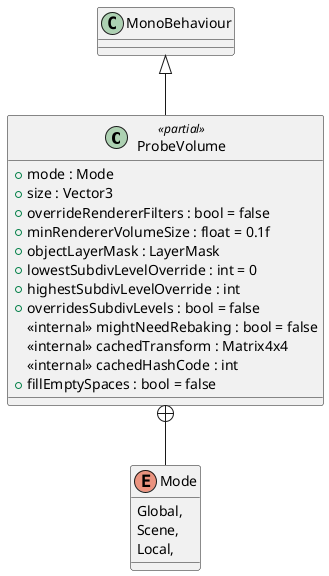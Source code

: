 @startuml
class ProbeVolume <<partial>> {
    + mode : Mode
    + size : Vector3
    + overrideRendererFilters : bool = false
    + minRendererVolumeSize : float = 0.1f
    + objectLayerMask : LayerMask
    + lowestSubdivLevelOverride : int = 0
    + highestSubdivLevelOverride : int
    + overridesSubdivLevels : bool = false
    <<internal>> mightNeedRebaking : bool = false
    <<internal>> cachedTransform : Matrix4x4
    <<internal>> cachedHashCode : int
    + fillEmptySpaces : bool = false
}
enum Mode {
    Global,
    Scene,
    Local,
}
MonoBehaviour <|-- ProbeVolume
ProbeVolume +-- Mode
@enduml
